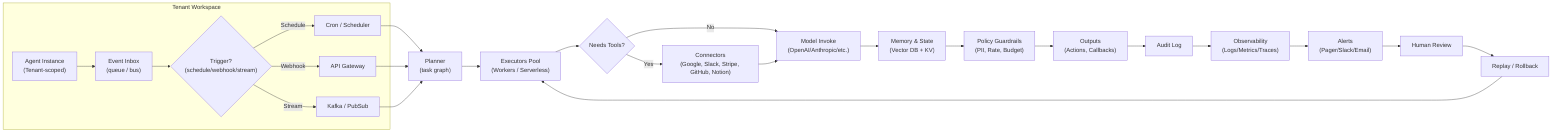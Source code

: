 flowchart LR
subgraph Tenant["Tenant Workspace"]
    A["Agent Instance
(Tenant-scoped)"] --> B["Event Inbox
(queue / bus)"]
    B --> C{"Trigger?
(schedule/webhook/stream)"}
    C -->|"Schedule"| D["Cron / Scheduler"]
    C -->|"Webhook"| E["API Gateway"]
    C -->|"Stream"| F["Kafka / PubSub"]
end
D --> G["Planner
(task graph)"]
E --> G
F --> G
G --> H["Executors Pool
(Workers / Serverless)"]
H --> I{"Needs Tools?"}
I -->|"Yes"| J["Connectors
(Google, Slack, Stripe, GitHub, Notion)"]
I -->|"No"| K["Model Invoke
(OpenAI/Anthropic/etc.)"]
J --> K
K --> L["Memory & State
(Vector DB + KV)"]
L --> M["Policy Guardrails
(PII, Rate, Budget)"]
M --> N["Outputs
(Actions, Callbacks)"]
N --> O["Audit Log"]
O --> P["Observability
(Logs/Metrics/Traces)"]
P --> Q["Alerts
(Pager/Slack/Email)"]
Q --> R["Human Review"]
R --> S["Replay / Rollback"]
S --> H